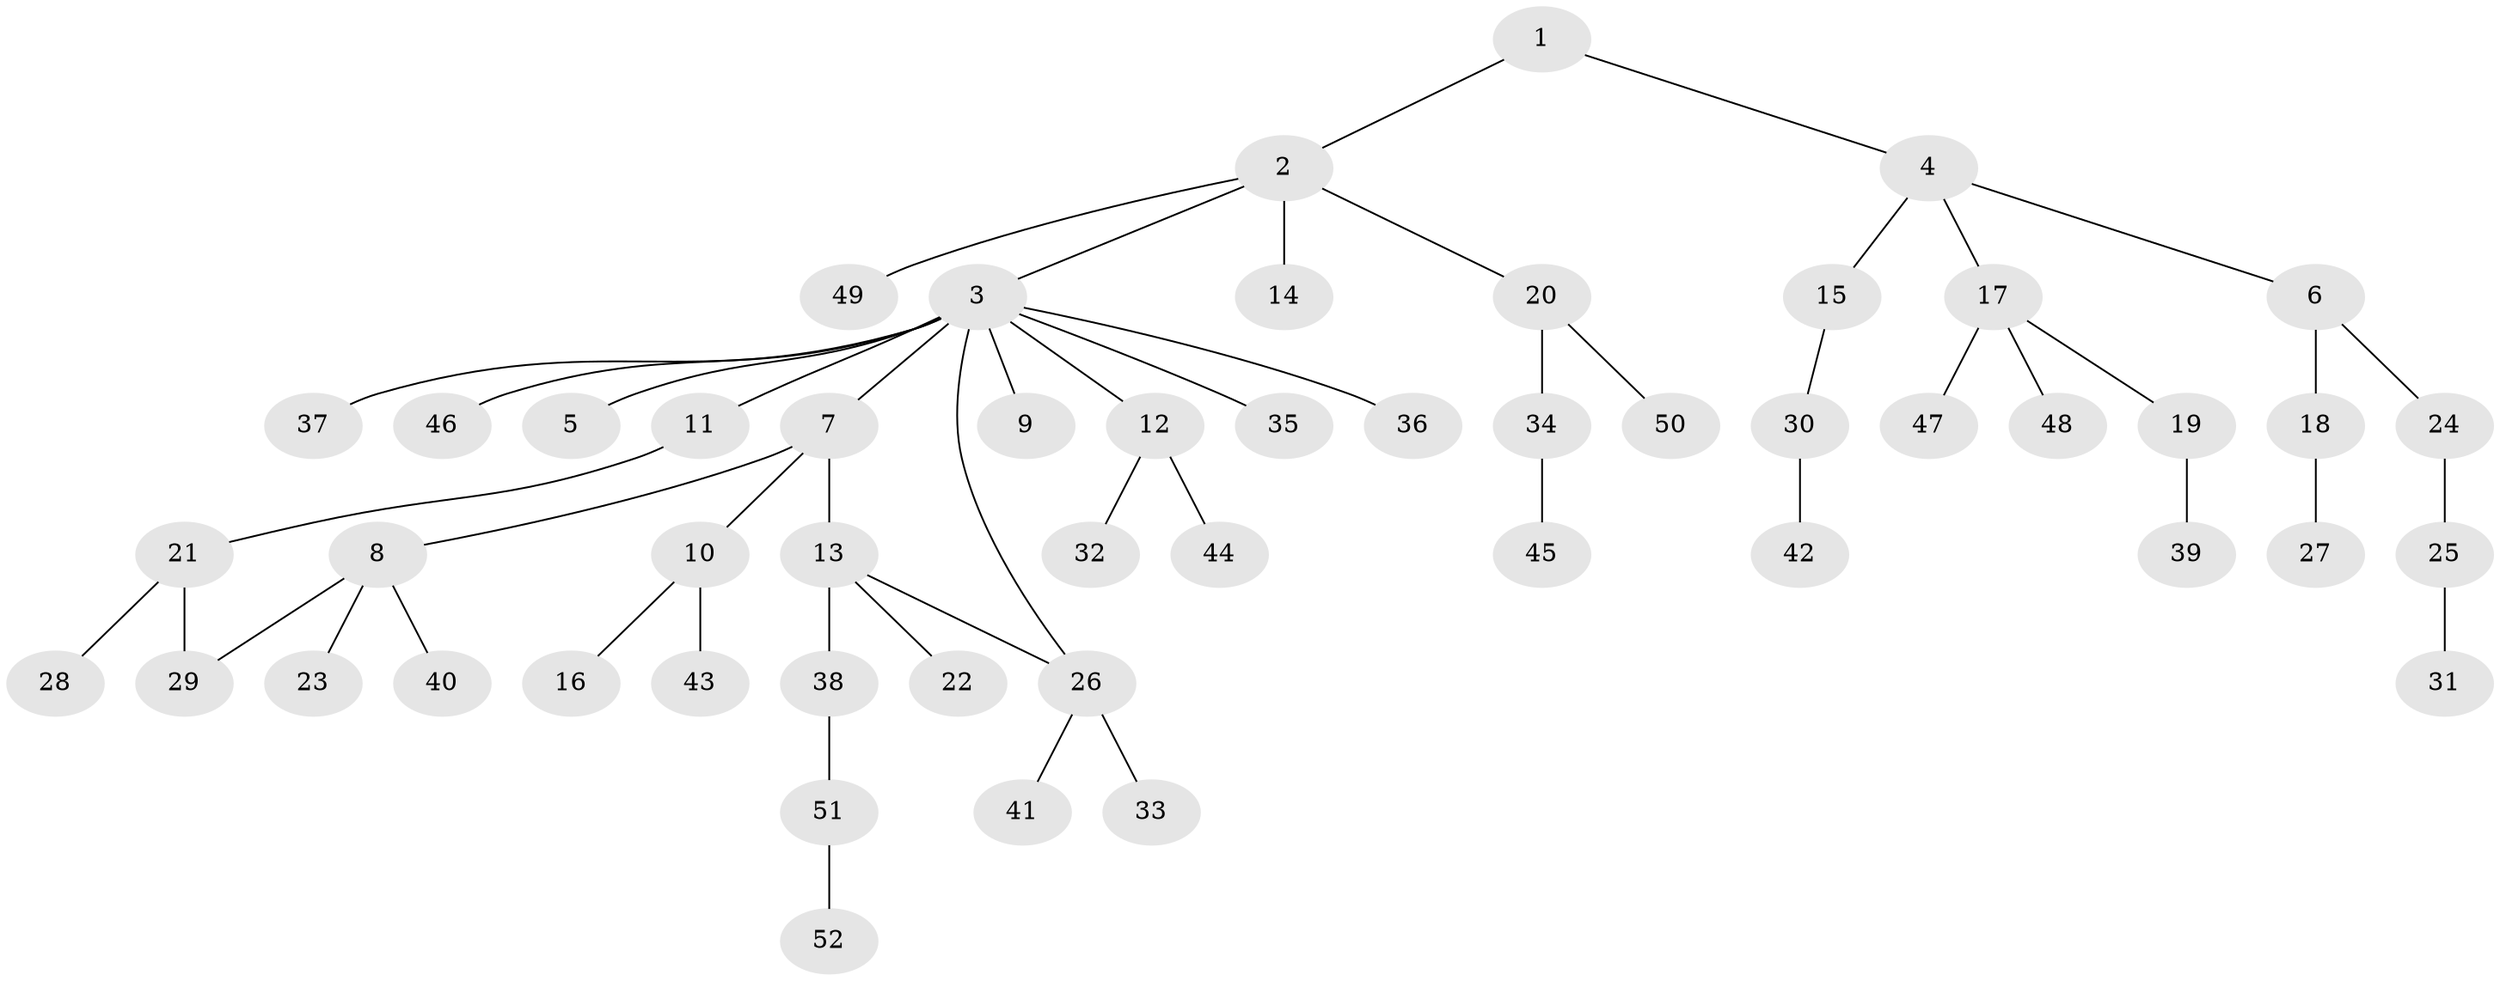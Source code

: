 // Generated by graph-tools (version 1.1) at 2025/49/03/09/25 03:49:26]
// undirected, 52 vertices, 53 edges
graph export_dot {
graph [start="1"]
  node [color=gray90,style=filled];
  1;
  2;
  3;
  4;
  5;
  6;
  7;
  8;
  9;
  10;
  11;
  12;
  13;
  14;
  15;
  16;
  17;
  18;
  19;
  20;
  21;
  22;
  23;
  24;
  25;
  26;
  27;
  28;
  29;
  30;
  31;
  32;
  33;
  34;
  35;
  36;
  37;
  38;
  39;
  40;
  41;
  42;
  43;
  44;
  45;
  46;
  47;
  48;
  49;
  50;
  51;
  52;
  1 -- 2;
  1 -- 4;
  2 -- 3;
  2 -- 14;
  2 -- 20;
  2 -- 49;
  3 -- 5;
  3 -- 7;
  3 -- 9;
  3 -- 11;
  3 -- 12;
  3 -- 26;
  3 -- 35;
  3 -- 36;
  3 -- 37;
  3 -- 46;
  4 -- 6;
  4 -- 15;
  4 -- 17;
  6 -- 18;
  6 -- 24;
  7 -- 8;
  7 -- 10;
  7 -- 13;
  8 -- 23;
  8 -- 29;
  8 -- 40;
  10 -- 16;
  10 -- 43;
  11 -- 21;
  12 -- 32;
  12 -- 44;
  13 -- 22;
  13 -- 38;
  13 -- 26;
  15 -- 30;
  17 -- 19;
  17 -- 47;
  17 -- 48;
  18 -- 27;
  19 -- 39;
  20 -- 34;
  20 -- 50;
  21 -- 28;
  21 -- 29;
  24 -- 25;
  25 -- 31;
  26 -- 33;
  26 -- 41;
  30 -- 42;
  34 -- 45;
  38 -- 51;
  51 -- 52;
}
